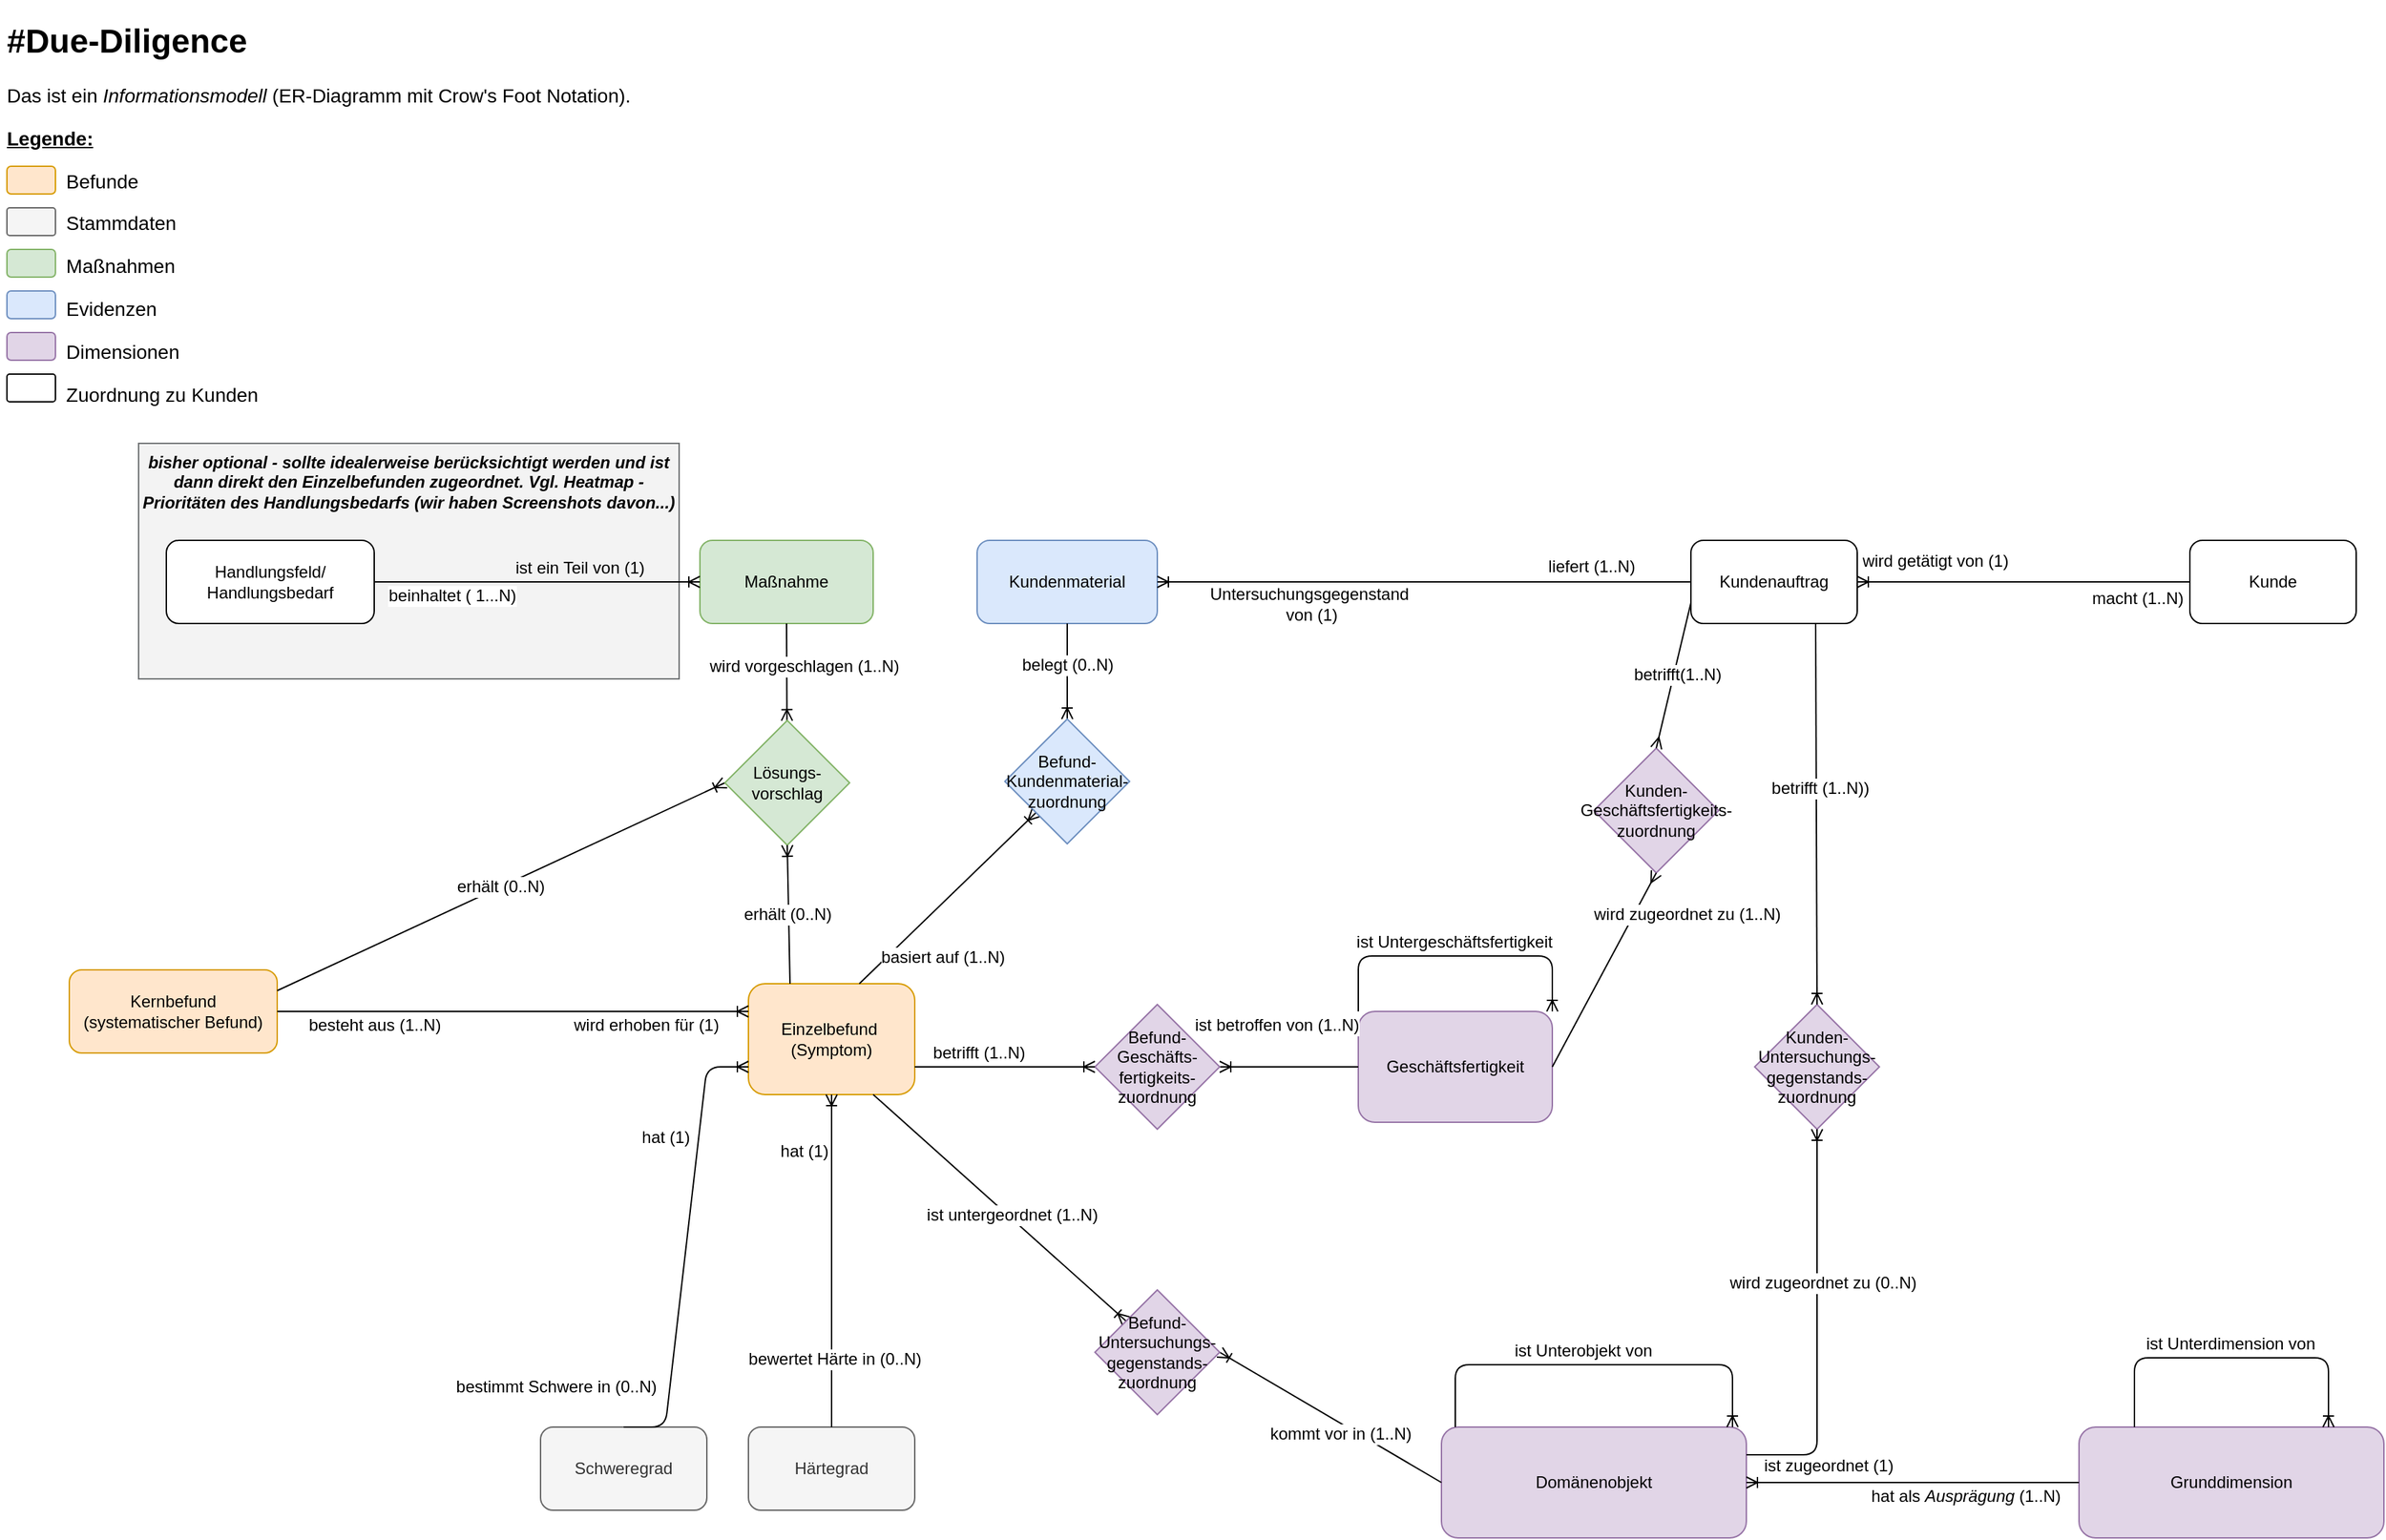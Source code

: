 <mxfile version="12.3.4" type="github" pages="1">
  <diagram name="Page-1" id="929967ad-93f9-6ef4-fab6-5d389245f69c">
    <mxGraphModel dx="932" dy="609" grid="1" gridSize="10" guides="1" tooltips="1" connect="1" arrows="1" fold="1" page="1" pageScale="1.5" pageWidth="1169" pageHeight="826" background="none" math="0" shadow="0">
      <root>
        <mxCell id="0" style=";html=1;"/>
        <mxCell id="1" style=";html=1;" parent="0"/>
        <mxCell id="7nbViWduPcnCS7wEnalQ-2" value="&lt;b&gt;&lt;i&gt;bisher optional - sollte idealerweise berücksichtigt werden und ist dann direkt den Einzelbefunden zugeordnet. Vgl. Heatmap - Prioritäten des Handlungsbedarfs (wir haben Screenshots davon...)&lt;/i&gt;&lt;/b&gt;" style="rounded=0;whiteSpace=wrap;html=1;fillColor=#eeeeee;strokeColor=#36393d;gradientColor=none;opacity=70;align=center;verticalAlign=top;" parent="1" vertex="1">
          <mxGeometry x="110" y="330" width="390" height="170" as="geometry"/>
        </mxCell>
        <mxCell id="lpoHIjDjbp7n_Nv5GESF-1" value="&lt;span style=&quot;white-space: normal&quot;&gt;Einzelbefund&amp;nbsp;&lt;/span&gt;&lt;br style=&quot;white-space: normal&quot;&gt;&lt;span style=&quot;white-space: normal&quot;&gt;(Symptom)&lt;/span&gt;" style="rounded=1;whiteSpace=wrap;html=1;fillColor=#ffe6cc;strokeColor=#d79b00;" parent="1" vertex="1">
          <mxGeometry x="550" y="720" width="120" height="80" as="geometry"/>
        </mxCell>
        <mxCell id="lpoHIjDjbp7n_Nv5GESF-2" value="Grunddimension&lt;i style=&quot;text-align: left&quot;&gt;&lt;br&gt;&lt;/i&gt;" style="rounded=1;whiteSpace=wrap;html=1;fillColor=#e1d5e7;strokeColor=#9673a6;" parent="1" vertex="1">
          <mxGeometry x="1510" y="1040" width="220" height="80" as="geometry"/>
        </mxCell>
        <mxCell id="lpoHIjDjbp7n_Nv5GESF-3" value="Kernbefund (systematischer Befund)" style="rounded=1;whiteSpace=wrap;html=1;fillColor=#ffe6cc;strokeColor=#d79b00;" parent="1" vertex="1">
          <mxGeometry x="60" y="710" width="150" height="60" as="geometry"/>
        </mxCell>
        <mxCell id="lpoHIjDjbp7n_Nv5GESF-4" value="" style="edgeStyle=entityRelationEdgeStyle;fontSize=12;html=1;endArrow=ERoneToMany;entryX=0;entryY=0.25;entryDx=0;entryDy=0;" parent="1" source="lpoHIjDjbp7n_Nv5GESF-3" target="lpoHIjDjbp7n_Nv5GESF-1" edge="1">
          <mxGeometry width="100" height="100" relative="1" as="geometry">
            <mxPoint x="250" y="930" as="sourcePoint"/>
            <mxPoint x="300" y="740" as="targetPoint"/>
          </mxGeometry>
        </mxCell>
        <mxCell id="jVlvGWDDENxsNVDKOX9u-14" value="besteht aus (1..N)" style="text;html=1;resizable=0;points=[];align=center;verticalAlign=middle;labelBackgroundColor=#ffffff;" parent="lpoHIjDjbp7n_Nv5GESF-4" vertex="1" connectable="0">
          <mxGeometry x="-0.647" y="-19" relative="1" as="geometry">
            <mxPoint x="10" y="-9" as="offset"/>
          </mxGeometry>
        </mxCell>
        <mxCell id="lpoHIjDjbp7n_Nv5GESF-5" value="Domänenobjekt" style="rounded=1;whiteSpace=wrap;html=1;align=center;fillColor=#e1d5e7;strokeColor=#9673a6;" parent="1" vertex="1">
          <mxGeometry x="1050" y="1040" width="220" height="80" as="geometry"/>
        </mxCell>
        <mxCell id="jVlvGWDDENxsNVDKOX9u-1" value="Schweregrad" style="rounded=1;whiteSpace=wrap;html=1;fillColor=#f5f5f5;strokeColor=#666666;fontColor=#333333;" parent="1" vertex="1">
          <mxGeometry x="400" y="1040" width="120" height="60" as="geometry"/>
        </mxCell>
        <mxCell id="jVlvGWDDENxsNVDKOX9u-2" value="Härtegrad" style="rounded=1;whiteSpace=wrap;html=1;fillColor=#f5f5f5;strokeColor=#666666;fontColor=#333333;" parent="1" vertex="1">
          <mxGeometry x="550" y="1040" width="120" height="60" as="geometry"/>
        </mxCell>
        <mxCell id="jVlvGWDDENxsNVDKOX9u-9" value="" style="fontSize=12;html=1;endArrow=ERoneToMany;exitX=0.5;exitY=0;exitDx=0;exitDy=0;edgeStyle=entityRelationEdgeStyle;elbow=vertical;" parent="1" source="jVlvGWDDENxsNVDKOX9u-1" edge="1">
          <mxGeometry width="100" height="100" relative="1" as="geometry">
            <mxPoint x="70" y="1140" as="sourcePoint"/>
            <mxPoint x="550" y="780" as="targetPoint"/>
          </mxGeometry>
        </mxCell>
        <mxCell id="jVlvGWDDENxsNVDKOX9u-12" value="bestimmt&amp;nbsp;Schwere in (0..N)" style="text;html=1;resizable=0;points=[];align=center;verticalAlign=middle;labelBackgroundColor=#ffffff;" parent="jVlvGWDDENxsNVDKOX9u-9" vertex="1" connectable="0">
          <mxGeometry x="-0.786" y="1" relative="1" as="geometry">
            <mxPoint x="-79" y="-25" as="offset"/>
          </mxGeometry>
        </mxCell>
        <mxCell id="jVlvGWDDENxsNVDKOX9u-13" value="hat (1)" style="text;html=1;resizable=0;points=[];align=center;verticalAlign=middle;labelBackgroundColor=#ffffff;" parent="jVlvGWDDENxsNVDKOX9u-9" vertex="1" connectable="0">
          <mxGeometry x="0.771" y="-1" relative="1" as="geometry">
            <mxPoint x="-30" y="43.5" as="offset"/>
          </mxGeometry>
        </mxCell>
        <mxCell id="jVlvGWDDENxsNVDKOX9u-10" value="" style="fontSize=12;html=1;endArrow=ERoneToMany;exitX=0.5;exitY=0;exitDx=0;exitDy=0;" parent="1" source="jVlvGWDDENxsNVDKOX9u-2" target="lpoHIjDjbp7n_Nv5GESF-1" edge="1">
          <mxGeometry width="100" height="100" relative="1" as="geometry">
            <mxPoint x="70" y="1140" as="sourcePoint"/>
            <mxPoint x="170" y="1040" as="targetPoint"/>
          </mxGeometry>
        </mxCell>
        <mxCell id="jVlvGWDDENxsNVDKOX9u-17" value="hat (1)" style="text;html=1;resizable=0;points=[];align=center;verticalAlign=middle;labelBackgroundColor=#ffffff;" parent="jVlvGWDDENxsNVDKOX9u-10" vertex="1" connectable="0">
          <mxGeometry x="0.343" relative="1" as="geometry">
            <mxPoint x="-20" y="-38.5" as="offset"/>
          </mxGeometry>
        </mxCell>
        <mxCell id="jVlvGWDDENxsNVDKOX9u-18" value="bewertet Härte in (0..N)" style="text;html=1;resizable=0;points=[];align=center;verticalAlign=middle;labelBackgroundColor=#ffffff;" parent="jVlvGWDDENxsNVDKOX9u-10" vertex="1" connectable="0">
          <mxGeometry x="-0.586" y="-2" relative="1" as="geometry">
            <mxPoint as="offset"/>
          </mxGeometry>
        </mxCell>
        <mxCell id="jVlvGWDDENxsNVDKOX9u-22" value="Kundenmaterial" style="rounded=1;whiteSpace=wrap;html=1;fillColor=#dae8fc;strokeColor=#6c8ebf;" parent="1" vertex="1">
          <mxGeometry x="715" y="400" width="130" height="60" as="geometry"/>
        </mxCell>
        <mxCell id="tbm3mgn3CqdpKke_emqs-10" value="" style="fontSize=12;html=1;endArrow=ERoneToMany;elbow=vertical;" parent="1" source="lpoHIjDjbp7n_Nv5GESF-2" target="lpoHIjDjbp7n_Nv5GESF-5" edge="1">
          <mxGeometry width="100" height="100" relative="1" as="geometry">
            <mxPoint x="270" y="1100" as="sourcePoint"/>
            <mxPoint x="370" y="1000" as="targetPoint"/>
          </mxGeometry>
        </mxCell>
        <mxCell id="tbm3mgn3CqdpKke_emqs-11" value="ist zugeordnet (1)" style="text;html=1;resizable=0;points=[];align=center;verticalAlign=middle;labelBackgroundColor=#ffffff;" parent="tbm3mgn3CqdpKke_emqs-10" vertex="1" connectable="0">
          <mxGeometry x="0.524" y="-4" relative="1" as="geometry">
            <mxPoint x="2" y="-8" as="offset"/>
          </mxGeometry>
        </mxCell>
        <mxCell id="tbm3mgn3CqdpKke_emqs-12" value="hat als&amp;nbsp;&lt;i&gt;Ausprägung&lt;/i&gt;&amp;nbsp;(1..N)" style="text;html=1;resizable=0;points=[];align=center;verticalAlign=middle;labelBackgroundColor=#ffffff;" parent="tbm3mgn3CqdpKke_emqs-10" vertex="1" connectable="0">
          <mxGeometry x="-0.524" y="1" relative="1" as="geometry">
            <mxPoint x="-25.5" y="9" as="offset"/>
          </mxGeometry>
        </mxCell>
        <mxCell id="nOuzh2_DET2T8DFauegL-1" value="&lt;h1&gt;#Due-Diligence&lt;/h1&gt;&lt;p style=&quot;font-size: 14px&quot;&gt;&lt;font style=&quot;font-size: 14px&quot;&gt;Das ist ein &lt;i&gt;Informationsmodell &lt;/i&gt;(ER-Diagramm mit Crow&#39;s Foot Notation).&amp;nbsp;&lt;/font&gt;&lt;/p&gt;&lt;p style=&quot;font-size: 14px&quot;&gt;&lt;span&gt;&lt;b&gt;&lt;u&gt;Legende:&lt;/u&gt;&lt;/b&gt;&lt;/span&gt;&lt;/p&gt;&lt;p style=&quot;font-size: 14px&quot;&gt;&lt;font style=&quot;font-size: 14px&quot;&gt;&amp;nbsp; &amp;nbsp; &amp;nbsp; &amp;nbsp; &amp;nbsp; &amp;nbsp;Befunde&lt;/font&gt;&lt;/p&gt;&lt;p style=&quot;font-size: 14px&quot;&gt;&amp;nbsp; &amp;nbsp; &amp;nbsp; &amp;nbsp; &amp;nbsp; &amp;nbsp;Stammdaten&lt;/p&gt;&lt;p style=&quot;font-size: 14px&quot;&gt;&amp;nbsp; &amp;nbsp; &amp;nbsp; &amp;nbsp; &amp;nbsp; &amp;nbsp;Maßnahmen&lt;/p&gt;&lt;p style=&quot;font-size: 14px&quot;&gt;&amp;nbsp; &amp;nbsp; &amp;nbsp; &amp;nbsp; &amp;nbsp; &amp;nbsp;Evidenzen&lt;/p&gt;&lt;p style=&quot;font-size: 14px&quot;&gt;&amp;nbsp; &amp;nbsp; &amp;nbsp; &amp;nbsp; &amp;nbsp; &amp;nbsp;Dimensionen&lt;/p&gt;&lt;p style=&quot;font-size: 14px&quot;&gt;&amp;nbsp; &amp;nbsp; &amp;nbsp; &amp;nbsp; &amp;nbsp; &amp;nbsp;Zuordnung zu Kunden&lt;/p&gt;&lt;p style=&quot;font-size: 14px&quot;&gt;&lt;br&gt;&lt;/p&gt;&lt;p&gt;&lt;br&gt;&lt;/p&gt;" style="text;html=1;strokeColor=none;fillColor=none;spacing=5;spacingTop=-20;whiteSpace=wrap;overflow=hidden;rounded=0;" parent="1" vertex="1">
          <mxGeometry x="10" y="20" width="1580" height="300" as="geometry"/>
        </mxCell>
        <mxCell id="nOuzh2_DET2T8DFauegL-2" value="" style="rounded=1;whiteSpace=wrap;html=1;fillColor=#ffe6cc;strokeColor=#d79b00;" parent="1" vertex="1">
          <mxGeometry x="15" y="130" width="35" height="20" as="geometry"/>
        </mxCell>
        <mxCell id="nOuzh2_DET2T8DFauegL-5" value="" style="rounded=1;whiteSpace=wrap;html=1;fillColor=#f5f5f5;strokeColor=#666666;fontColor=#333333;arcSize=10;" parent="1" vertex="1">
          <mxGeometry x="15" y="160" width="35" height="20" as="geometry"/>
        </mxCell>
        <mxCell id="nOuzh2_DET2T8DFauegL-6" value="" style="rounded=1;html=1;whiteSpace=wrap;fillColor=#d5e8d4;strokeColor=#82b366;" parent="1" vertex="1">
          <mxGeometry x="15" y="190" width="35" height="20" as="geometry"/>
        </mxCell>
        <mxCell id="nOuzh2_DET2T8DFauegL-8" value="" style="rounded=1;whiteSpace=wrap;html=1;fillColor=#dae8fc;strokeColor=#6c8ebf;" parent="1" vertex="1">
          <mxGeometry x="15" y="220" width="35" height="20" as="geometry"/>
        </mxCell>
        <mxCell id="nOuzh2_DET2T8DFauegL-9" value="" style="rounded=1;whiteSpace=wrap;html=1;align=center;fillColor=#e1d5e7;strokeColor=#9673a6;" parent="1" vertex="1">
          <mxGeometry x="15" y="250" width="35" height="20" as="geometry"/>
        </mxCell>
        <mxCell id="nOuzh2_DET2T8DFauegL-12" value="Maßnahme" style="rounded=1;html=1;whiteSpace=wrap;fillColor=#d5e8d4;strokeColor=#82b366;" parent="1" vertex="1">
          <mxGeometry x="515" y="400" width="125" height="60" as="geometry"/>
        </mxCell>
        <mxCell id="nOuzh2_DET2T8DFauegL-20" value="" style="fontSize=12;html=1;endArrow=ERoneToMany;entryX=0;entryY=1;entryDx=0;entryDy=0;" parent="1" target="mS2glyXy2kB5kTSKIdPd-10" edge="1">
          <mxGeometry width="100" height="100" relative="1" as="geometry">
            <mxPoint x="630" y="720" as="sourcePoint"/>
            <mxPoint x="880.4" y="640.2" as="targetPoint"/>
          </mxGeometry>
        </mxCell>
        <mxCell id="nOuzh2_DET2T8DFauegL-25" value="basiert auf (1..N)" style="text;html=1;resizable=0;points=[];align=center;verticalAlign=middle;labelBackgroundColor=#ffffff;" parent="nOuzh2_DET2T8DFauegL-20" vertex="1" connectable="0">
          <mxGeometry x="-0.61" y="2" relative="1" as="geometry">
            <mxPoint x="36.5" y="6" as="offset"/>
          </mxGeometry>
        </mxCell>
        <mxCell id="nOuzh2_DET2T8DFauegL-21" value="" style="fontSize=12;html=1;endArrow=ERoneToMany;exitX=0.5;exitY=1;exitDx=0;exitDy=0;entryX=0.5;entryY=0;entryDx=0;entryDy=0;" parent="1" source="jVlvGWDDENxsNVDKOX9u-22" target="mS2glyXy2kB5kTSKIdPd-10" edge="1">
          <mxGeometry width="100" height="100" relative="1" as="geometry">
            <mxPoint x="950" y="750" as="sourcePoint"/>
            <mxPoint x="950" y="610" as="targetPoint"/>
          </mxGeometry>
        </mxCell>
        <mxCell id="nOuzh2_DET2T8DFauegL-22" value="belegt (0..N)" style="text;html=1;resizable=0;points=[];align=center;verticalAlign=middle;labelBackgroundColor=#ffffff;" parent="nOuzh2_DET2T8DFauegL-21" vertex="1" connectable="0">
          <mxGeometry x="-0.667" y="2" relative="1" as="geometry">
            <mxPoint x="-2" y="18" as="offset"/>
          </mxGeometry>
        </mxCell>
        <mxCell id="oxu1X0Uhrvyfg57hmDgI-2" value="" style="fontSize=12;html=1;endArrow=ERoneToMany;entryX=0;entryY=0.5;entryDx=0;entryDy=0;exitX=1;exitY=0.25;exitDx=0;exitDy=0;" parent="1" source="lpoHIjDjbp7n_Nv5GESF-3" target="mS2glyXy2kB5kTSKIdPd-1" edge="1">
          <mxGeometry width="100" height="100" relative="1" as="geometry">
            <mxPoint x="270" y="570" as="sourcePoint"/>
            <mxPoint x="195" y="470" as="targetPoint"/>
          </mxGeometry>
        </mxCell>
        <mxCell id="oxu1X0Uhrvyfg57hmDgI-4" value="erhält (0..N)" style="text;html=1;resizable=0;points=[];align=center;verticalAlign=middle;labelBackgroundColor=#ffffff;" parent="oxu1X0Uhrvyfg57hmDgI-2" vertex="1" connectable="0">
          <mxGeometry x="-0.585" y="-1" relative="1" as="geometry">
            <mxPoint x="93" y="-45" as="offset"/>
          </mxGeometry>
        </mxCell>
        <mxCell id="oxu1X0Uhrvyfg57hmDgI-3" value="" style="fontSize=12;html=1;endArrow=ERoneToMany;exitX=0.5;exitY=1;exitDx=0;exitDy=0;" parent="1" source="nOuzh2_DET2T8DFauegL-12" target="mS2glyXy2kB5kTSKIdPd-1" edge="1">
          <mxGeometry width="100" height="100" relative="1" as="geometry">
            <mxPoint x="579" y="470" as="sourcePoint"/>
            <mxPoint x="260" y="440" as="targetPoint"/>
          </mxGeometry>
        </mxCell>
        <mxCell id="oxu1X0Uhrvyfg57hmDgI-7" value="wird vorgeschlagen (1..N)" style="text;html=1;resizable=0;points=[];align=center;verticalAlign=middle;labelBackgroundColor=#ffffff;" parent="oxu1X0Uhrvyfg57hmDgI-3" vertex="1" connectable="0">
          <mxGeometry x="-0.607" y="-1" relative="1" as="geometry">
            <mxPoint x="13.5" y="16.5" as="offset"/>
          </mxGeometry>
        </mxCell>
        <mxCell id="oxu1X0Uhrvyfg57hmDgI-8" value="&lt;span style=&quot;text-align: left&quot;&gt;Geschäftsfertigkeit&lt;br&gt;&lt;/span&gt;" style="rounded=1;whiteSpace=wrap;html=1;fillColor=#e1d5e7;strokeColor=#9673a6;" parent="1" vertex="1">
          <mxGeometry x="990" y="740" width="140" height="80" as="geometry"/>
        </mxCell>
        <mxCell id="oxu1X0Uhrvyfg57hmDgI-9" value="" style="fontSize=12;html=1;endArrow=ERoneToMany;elbow=vertical;edgeStyle=orthogonalEdgeStyle;entryX=1;entryY=0.5;entryDx=0;entryDy=0;exitX=0;exitY=0.5;exitDx=0;exitDy=0;" parent="1" source="oxu1X0Uhrvyfg57hmDgI-8" target="HfnrT11R_Q_UFA63fJiB-15" edge="1">
          <mxGeometry width="100" height="100" relative="1" as="geometry">
            <mxPoint x="1110" y="860" as="sourcePoint"/>
            <mxPoint x="740" y="810" as="targetPoint"/>
          </mxGeometry>
        </mxCell>
        <mxCell id="oxu1X0Uhrvyfg57hmDgI-10" value="ist betroffen von (1..N)" style="text;html=1;resizable=0;points=[];align=center;verticalAlign=middle;labelBackgroundColor=#ffffff;" parent="oxu1X0Uhrvyfg57hmDgI-9" vertex="1" connectable="0">
          <mxGeometry x="-0.498" y="-2" relative="1" as="geometry">
            <mxPoint x="-34.5" y="-28.5" as="offset"/>
          </mxGeometry>
        </mxCell>
        <mxCell id="oxu1X0Uhrvyfg57hmDgI-11" value="betrifft (1..N)" style="text;html=1;resizable=0;points=[];align=center;verticalAlign=middle;labelBackgroundColor=#ffffff;" parent="oxu1X0Uhrvyfg57hmDgI-9" vertex="1" connectable="0">
          <mxGeometry x="0.573" y="-1" relative="1" as="geometry">
            <mxPoint x="-196" y="-9" as="offset"/>
          </mxGeometry>
        </mxCell>
        <mxCell id="oxu1X0Uhrvyfg57hmDgI-15" value="" style="fontSize=12;html=1;endArrow=ERoneToMany;exitX=0.75;exitY=1;exitDx=0;exitDy=0;entryX=0;entryY=0;entryDx=0;entryDy=0;" parent="1" source="lpoHIjDjbp7n_Nv5GESF-1" target="8C67H_EtA0prf0B1v2a5-1" edge="1">
          <mxGeometry width="100" height="100" relative="1" as="geometry">
            <mxPoint x="920" y="830" as="sourcePoint"/>
            <mxPoint x="1020" y="730" as="targetPoint"/>
          </mxGeometry>
        </mxCell>
        <mxCell id="EB7ZU6iB8rgXst6pkzKG-1" value="ist untergeordnet (1..N)" style="text;html=1;align=center;verticalAlign=middle;resizable=0;points=[];;labelBackgroundColor=#ffffff;" parent="oxu1X0Uhrvyfg57hmDgI-15" vertex="1" connectable="0">
          <mxGeometry x="0.252" relative="1" as="geometry">
            <mxPoint x="-14.5" y="-15.5" as="offset"/>
          </mxGeometry>
        </mxCell>
        <mxCell id="oxu1X0Uhrvyfg57hmDgI-16" value="" style="fontSize=12;html=1;endArrow=ERoneToMany;entryX=1;entryY=0.5;entryDx=0;entryDy=0;exitX=0;exitY=0.5;exitDx=0;exitDy=0;" parent="1" source="lpoHIjDjbp7n_Nv5GESF-5" target="8C67H_EtA0prf0B1v2a5-1" edge="1">
          <mxGeometry width="100" height="100" relative="1" as="geometry">
            <mxPoint x="1360" y="770" as="sourcePoint"/>
            <mxPoint x="860" y="1010" as="targetPoint"/>
          </mxGeometry>
        </mxCell>
        <mxCell id="oxu1X0Uhrvyfg57hmDgI-19" value="kommt vor in (1..N)" style="text;html=1;resizable=0;points=[];align=center;verticalAlign=middle;labelBackgroundColor=#ffffff;" parent="oxu1X0Uhrvyfg57hmDgI-16" vertex="1" connectable="0">
          <mxGeometry x="-0.667" relative="1" as="geometry">
            <mxPoint x="-46.5" y="-20" as="offset"/>
          </mxGeometry>
        </mxCell>
        <mxCell id="8C67H_EtA0prf0B1v2a5-1" value="Befund-&lt;br&gt;Untersuchungs-&lt;br&gt;gegenstands-&lt;br&gt;zuordnung" style="rhombus;whiteSpace=wrap;html=1;fillColor=#e1d5e7;strokeColor=#9673a6;" parent="1" vertex="1">
          <mxGeometry x="800" y="941" width="90" height="90" as="geometry"/>
        </mxCell>
        <mxCell id="mS2glyXy2kB5kTSKIdPd-1" value="Lösungs-vorschlag" style="rhombus;whiteSpace=wrap;html=1;fillColor=#d5e8d4;strokeColor=#82b366;" parent="1" vertex="1">
          <mxGeometry x="533" y="530" width="90" height="90" as="geometry"/>
        </mxCell>
        <mxCell id="mS2glyXy2kB5kTSKIdPd-4" value="" style="fontSize=12;html=1;endArrow=ERoneToMany;entryX=0.5;entryY=1;entryDx=0;entryDy=0;exitX=0.25;exitY=0;exitDx=0;exitDy=0;" parent="1" source="lpoHIjDjbp7n_Nv5GESF-1" target="mS2glyXy2kB5kTSKIdPd-1" edge="1">
          <mxGeometry width="100" height="100" relative="1" as="geometry">
            <mxPoint x="340" y="855" as="sourcePoint"/>
            <mxPoint x="440" y="755" as="targetPoint"/>
          </mxGeometry>
        </mxCell>
        <mxCell id="mS2glyXy2kB5kTSKIdPd-7" value="erhält (0..N)" style="text;html=1;resizable=0;points=[];align=center;verticalAlign=middle;labelBackgroundColor=#ffffff;" parent="mS2glyXy2kB5kTSKIdPd-4" vertex="1" connectable="0">
          <mxGeometry x="0.0" y="1" relative="1" as="geometry">
            <mxPoint as="offset"/>
          </mxGeometry>
        </mxCell>
        <mxCell id="mS2glyXy2kB5kTSKIdPd-10" value="Befund-Kundenmaterial-zuordnung" style="rhombus;whiteSpace=wrap;html=1;fillColor=#dae8fc;strokeColor=#6c8ebf;" parent="1" vertex="1">
          <mxGeometry x="735" y="529" width="90" height="90" as="geometry"/>
        </mxCell>
        <mxCell id="dpxNeViVGeD-j7b1jcPo-1" value="Kunde" style="rounded=1;whiteSpace=wrap;html=1;" parent="1" vertex="1">
          <mxGeometry x="1590" y="400" width="120" height="60" as="geometry"/>
        </mxCell>
        <mxCell id="dpxNeViVGeD-j7b1jcPo-4" value="Kundenauftrag" style="rounded=1;whiteSpace=wrap;html=1;" parent="1" vertex="1">
          <mxGeometry x="1230" y="400" width="120" height="60" as="geometry"/>
        </mxCell>
        <mxCell id="dpxNeViVGeD-j7b1jcPo-6" value="" style="fontSize=12;html=1;endArrow=ERoneToMany;" parent="1" source="dpxNeViVGeD-j7b1jcPo-1" target="dpxNeViVGeD-j7b1jcPo-4" edge="1">
          <mxGeometry width="100" height="100" relative="1" as="geometry">
            <mxPoint x="100" y="930" as="sourcePoint"/>
            <mxPoint x="200" y="830" as="targetPoint"/>
          </mxGeometry>
        </mxCell>
        <mxCell id="dpxNeViVGeD-j7b1jcPo-7" value="macht (1..N)" style="text;html=1;resizable=0;points=[];align=center;verticalAlign=middle;labelBackgroundColor=#ffffff;" parent="dpxNeViVGeD-j7b1jcPo-6" vertex="1" connectable="0">
          <mxGeometry x="-0.684" relative="1" as="geometry">
            <mxPoint y="11.5" as="offset"/>
          </mxGeometry>
        </mxCell>
        <mxCell id="dpxNeViVGeD-j7b1jcPo-8" value="wird getätigt von (1)" style="text;html=1;resizable=0;points=[];align=center;verticalAlign=middle;labelBackgroundColor=#ffffff;" parent="dpxNeViVGeD-j7b1jcPo-6" vertex="1" connectable="0">
          <mxGeometry x="0.611" y="2" relative="1" as="geometry">
            <mxPoint x="9" y="-17" as="offset"/>
          </mxGeometry>
        </mxCell>
        <mxCell id="dpxNeViVGeD-j7b1jcPo-10" value="wird erhoben für (1)" style="text;html=1;resizable=0;points=[];align=center;verticalAlign=middle;labelBackgroundColor=#ffffff;" parent="1" vertex="1" connectable="0">
          <mxGeometry x="460" y="760" as="geometry">
            <mxPoint x="16" y="-10" as="offset"/>
          </mxGeometry>
        </mxCell>
        <mxCell id="dpxNeViVGeD-j7b1jcPo-11" value="" style="rounded=1;whiteSpace=wrap;html=1;arcSize=10;" parent="1" vertex="1">
          <mxGeometry x="15" y="280" width="35" height="20" as="geometry"/>
        </mxCell>
        <mxCell id="HfnrT11R_Q_UFA63fJiB-15" value="Befund-Geschäfts-fertigkeits-zuordnung" style="rhombus;whiteSpace=wrap;html=1;fillColor=#e1d5e7;strokeColor=#9673a6;" parent="1" vertex="1">
          <mxGeometry x="800" y="735" width="90" height="90" as="geometry"/>
        </mxCell>
        <mxCell id="HfnrT11R_Q_UFA63fJiB-16" value="" style="edgeStyle=orthogonalEdgeStyle;fontSize=12;html=1;endArrow=ERoneToMany;entryX=0;entryY=0.5;entryDx=0;entryDy=0;exitX=1;exitY=0.75;exitDx=0;exitDy=0;" parent="1" source="lpoHIjDjbp7n_Nv5GESF-1" target="HfnrT11R_Q_UFA63fJiB-15" edge="1">
          <mxGeometry width="100" height="100" relative="1" as="geometry">
            <mxPoint x="690" y="1010" as="sourcePoint"/>
            <mxPoint x="790" y="910" as="targetPoint"/>
          </mxGeometry>
        </mxCell>
        <mxCell id="ao1xH_KatcM2TAFlreha-3" value="" style="edgeStyle=entityRelationEdgeStyle;fontSize=12;html=1;endArrow=ERoneToMany;elbow=horizontal;" parent="1" source="lpoHIjDjbp7n_Nv5GESF-2" target="lpoHIjDjbp7n_Nv5GESF-2" edge="1">
          <mxGeometry width="100" height="100" relative="1" as="geometry">
            <mxPoint x="1550" y="1300" as="sourcePoint"/>
            <mxPoint x="1650" y="1200" as="targetPoint"/>
            <Array as="points">
              <mxPoint x="1690" y="990"/>
            </Array>
          </mxGeometry>
        </mxCell>
        <mxCell id="ao1xH_KatcM2TAFlreha-15" value="ist Unterdimension von" style="text;html=1;resizable=0;points=[];align=center;verticalAlign=middle;labelBackgroundColor=#ffffff;" parent="ao1xH_KatcM2TAFlreha-3" vertex="1" connectable="0">
          <mxGeometry x="-0.158" relative="1" as="geometry">
            <mxPoint x="18" y="-10" as="offset"/>
          </mxGeometry>
        </mxCell>
        <mxCell id="ao1xH_KatcM2TAFlreha-7" value="" style="edgeStyle=entityRelationEdgeStyle;fontSize=12;html=1;endArrow=ERoneToMany;" parent="1" source="oxu1X0Uhrvyfg57hmDgI-8" target="oxu1X0Uhrvyfg57hmDgI-8" edge="1">
          <mxGeometry width="100" height="100" relative="1" as="geometry">
            <mxPoint x="1210" y="1100" as="sourcePoint"/>
            <mxPoint x="1310" y="1000" as="targetPoint"/>
            <Array as="points">
              <mxPoint x="1130" y="700"/>
            </Array>
          </mxGeometry>
        </mxCell>
        <mxCell id="ao1xH_KatcM2TAFlreha-16" value="ist Untergeschäftsfertigkeit" style="text;html=1;resizable=0;points=[];align=center;verticalAlign=middle;labelBackgroundColor=#ffffff;" parent="ao1xH_KatcM2TAFlreha-7" vertex="1" connectable="0">
          <mxGeometry x="-0.141" y="1" relative="1" as="geometry">
            <mxPoint x="14.5" y="-9" as="offset"/>
          </mxGeometry>
        </mxCell>
        <mxCell id="ao1xH_KatcM2TAFlreha-13" value="" style="edgeStyle=entityRelationEdgeStyle;fontSize=12;html=1;endArrow=ERoneToMany;elbow=vertical;" parent="1" source="lpoHIjDjbp7n_Nv5GESF-5" target="lpoHIjDjbp7n_Nv5GESF-5" edge="1">
          <mxGeometry width="100" height="100" relative="1" as="geometry">
            <mxPoint x="1740" y="945" as="sourcePoint"/>
            <mxPoint x="1840" y="845" as="targetPoint"/>
            <Array as="points">
              <mxPoint x="1260" y="995"/>
            </Array>
          </mxGeometry>
        </mxCell>
        <mxCell id="ao1xH_KatcM2TAFlreha-14" value="ist Unterobjekt von" style="text;html=1;resizable=0;points=[];align=center;verticalAlign=middle;labelBackgroundColor=#ffffff;" parent="ao1xH_KatcM2TAFlreha-13" vertex="1" connectable="0">
          <mxGeometry x="-0.15" y="2" relative="1" as="geometry">
            <mxPoint x="13.5" y="-8" as="offset"/>
          </mxGeometry>
        </mxCell>
        <mxCell id="ao1xH_KatcM2TAFlreha-20" value="Handlungsfeld/&lt;br&gt;Handlungsbedarf" style="rounded=1;whiteSpace=wrap;html=1;" parent="1" vertex="1">
          <mxGeometry x="130" y="400" width="150" height="60" as="geometry"/>
        </mxCell>
        <mxCell id="ao1xH_KatcM2TAFlreha-21" style="edgeStyle=none;rounded=0;orthogonalLoop=1;jettySize=auto;html=1;exitX=0.75;exitY=1;exitDx=0;exitDy=0;fontSize=13;" parent="1" source="ao1xH_KatcM2TAFlreha-20" target="ao1xH_KatcM2TAFlreha-20" edge="1">
          <mxGeometry relative="1" as="geometry"/>
        </mxCell>
        <mxCell id="ao1xH_KatcM2TAFlreha-22" value="" style="fontSize=12;html=1;endArrow=ERoneToMany;entryX=0;entryY=0.5;entryDx=0;entryDy=0;" parent="1" source="ao1xH_KatcM2TAFlreha-20" target="nOuzh2_DET2T8DFauegL-12" edge="1">
          <mxGeometry width="100" height="100" relative="1" as="geometry">
            <mxPoint x="110" y="490" as="sourcePoint"/>
            <mxPoint x="210" y="390" as="targetPoint"/>
          </mxGeometry>
        </mxCell>
        <mxCell id="ao1xH_KatcM2TAFlreha-23" value="beinhaltet ( 1...N)" style="text;html=1;resizable=0;points=[];align=center;verticalAlign=middle;labelBackgroundColor=#ffffff;fontSize=12;" parent="ao1xH_KatcM2TAFlreha-22" vertex="1" connectable="0">
          <mxGeometry x="-0.664" y="-1" relative="1" as="geometry">
            <mxPoint x="16" y="9" as="offset"/>
          </mxGeometry>
        </mxCell>
        <mxCell id="ao1xH_KatcM2TAFlreha-24" value="ist ein Teil von (1)" style="text;html=1;resizable=0;points=[];autosize=1;align=left;verticalAlign=top;spacingTop=-4;fontSize=12;" parent="1" vertex="1">
          <mxGeometry x="380" y="410" width="110" height="20" as="geometry"/>
        </mxCell>
        <mxCell id="ao1xH_KatcM2TAFlreha-29" value="" style="fontSize=12;html=1;endArrow=ERoneToMany;entryX=1;entryY=0.5;entryDx=0;entryDy=0;" parent="1" source="dpxNeViVGeD-j7b1jcPo-4" target="jVlvGWDDENxsNVDKOX9u-22" edge="1">
          <mxGeometry width="100" height="100" relative="1" as="geometry">
            <mxPoint x="830" y="610" as="sourcePoint"/>
            <mxPoint x="930" y="510" as="targetPoint"/>
          </mxGeometry>
        </mxCell>
        <mxCell id="ao1xH_KatcM2TAFlreha-31" value="liefert (1..N)" style="text;html=1;resizable=0;points=[];align=center;verticalAlign=middle;labelBackgroundColor=#ffffff;fontSize=12;" parent="ao1xH_KatcM2TAFlreha-29" vertex="1" connectable="0">
          <mxGeometry x="-0.625" y="-1" relative="1" as="geometry">
            <mxPoint y="-10" as="offset"/>
          </mxGeometry>
        </mxCell>
        <mxCell id="ao1xH_KatcM2TAFlreha-32" value="Untersuchungsgegenstand&amp;nbsp;&lt;br&gt;von (1)" style="text;html=1;resizable=0;points=[];align=center;verticalAlign=middle;labelBackgroundColor=#ffffff;fontSize=12;" parent="ao1xH_KatcM2TAFlreha-29" vertex="1" connectable="0">
          <mxGeometry x="0.719" y="-1" relative="1" as="geometry">
            <mxPoint x="57" y="17" as="offset"/>
          </mxGeometry>
        </mxCell>
        <mxCell id="ao1xH_KatcM2TAFlreha-33" value="Kunden-Untersuchungs-&lt;br&gt;gegenstands-&lt;br&gt;zuordnung" style="rhombus;whiteSpace=wrap;html=1;fillColor=#e1d5e7;strokeColor=#9673a6;" parent="1" vertex="1">
          <mxGeometry x="1276" y="735" width="90" height="90" as="geometry"/>
        </mxCell>
        <mxCell id="ao1xH_KatcM2TAFlreha-34" value="" style="fontSize=12;html=1;endArrow=ERoneToMany;exitX=0.75;exitY=1;exitDx=0;exitDy=0;entryX=0.5;entryY=0;entryDx=0;entryDy=0;" parent="1" source="dpxNeViVGeD-j7b1jcPo-4" target="ao1xH_KatcM2TAFlreha-33" edge="1">
          <mxGeometry width="100" height="100" relative="1" as="geometry">
            <mxPoint x="1330" y="930" as="sourcePoint"/>
            <mxPoint x="1430" y="830" as="targetPoint"/>
          </mxGeometry>
        </mxCell>
        <mxCell id="EB7ZU6iB8rgXst6pkzKG-3" value="betrifft (1..N))" style="text;html=1;align=center;verticalAlign=middle;resizable=0;points=[];;labelBackgroundColor=#ffffff;" parent="ao1xH_KatcM2TAFlreha-34" vertex="1" connectable="0">
          <mxGeometry x="-0.138" y="2" relative="1" as="geometry">
            <mxPoint as="offset"/>
          </mxGeometry>
        </mxCell>
        <mxCell id="ao1xH_KatcM2TAFlreha-35" value="" style="fontSize=12;html=1;endArrow=ERoneToMany;exitX=1;exitY=0.25;exitDx=0;exitDy=0;entryX=0.5;entryY=1;entryDx=0;entryDy=0;edgeStyle=orthogonalEdgeStyle;" parent="1" source="lpoHIjDjbp7n_Nv5GESF-5" target="ao1xH_KatcM2TAFlreha-33" edge="1">
          <mxGeometry width="100" height="100" relative="1" as="geometry">
            <mxPoint x="1350" y="930" as="sourcePoint"/>
            <mxPoint x="1450" y="830" as="targetPoint"/>
          </mxGeometry>
        </mxCell>
        <mxCell id="EB7ZU6iB8rgXst6pkzKG-2" value="wird zugeordnet zu (0..N)" style="text;html=1;align=center;verticalAlign=middle;resizable=0;points=[];;labelBackgroundColor=#ffffff;" parent="ao1xH_KatcM2TAFlreha-35" vertex="1" connectable="0">
          <mxGeometry x="0.227" y="-4" relative="1" as="geometry">
            <mxPoint as="offset"/>
          </mxGeometry>
        </mxCell>
        <mxCell id="EB7ZU6iB8rgXst6pkzKG-5" value="Kunden-Geschäftsfertigkeits-zuordnung" style="rhombus;whiteSpace=wrap;html=1;fillColor=#e1d5e7;strokeColor=#9673a6;" parent="1" vertex="1">
          <mxGeometry x="1160" y="550" width="90" height="90" as="geometry"/>
        </mxCell>
        <mxCell id="1UmcwuM2CH98FzbQIoCf-2" value="" style="fontSize=12;html=1;endArrow=ERmany;exitX=1;exitY=0.5;exitDx=0;exitDy=0;entryX=0.5;entryY=1;entryDx=0;entryDy=0;" parent="1" source="oxu1X0Uhrvyfg57hmDgI-8" target="EB7ZU6iB8rgXst6pkzKG-5" edge="1">
          <mxGeometry width="100" height="100" relative="1" as="geometry">
            <mxPoint x="1040" y="630" as="sourcePoint"/>
            <mxPoint x="1140" y="530" as="targetPoint"/>
          </mxGeometry>
        </mxCell>
        <mxCell id="1UmcwuM2CH98FzbQIoCf-5" value="wird zugeordnet zu (1..N)" style="text;html=1;align=center;verticalAlign=middle;resizable=0;points=[];;labelBackgroundColor=#ffffff;" parent="1UmcwuM2CH98FzbQIoCf-2" vertex="1" connectable="0">
          <mxGeometry x="0.298" y="-2" relative="1" as="geometry">
            <mxPoint x="46" y="-20" as="offset"/>
          </mxGeometry>
        </mxCell>
        <mxCell id="1UmcwuM2CH98FzbQIoCf-3" value="" style="fontSize=12;html=1;endArrow=ERmany;entryX=0.5;entryY=0;entryDx=0;entryDy=0;exitX=0;exitY=0.75;exitDx=0;exitDy=0;" parent="1" source="dpxNeViVGeD-j7b1jcPo-4" target="EB7ZU6iB8rgXst6pkzKG-5" edge="1">
          <mxGeometry width="100" height="100" relative="1" as="geometry">
            <mxPoint x="1020" y="630" as="sourcePoint"/>
            <mxPoint x="1120" y="530" as="targetPoint"/>
          </mxGeometry>
        </mxCell>
        <mxCell id="1UmcwuM2CH98FzbQIoCf-4" value="betrifft(1..N)" style="text;html=1;align=center;verticalAlign=middle;resizable=0;points=[];;labelBackgroundColor=#ffffff;" parent="1UmcwuM2CH98FzbQIoCf-3" vertex="1" connectable="0">
          <mxGeometry x="-0.02" y="2" relative="1" as="geometry">
            <mxPoint as="offset"/>
          </mxGeometry>
        </mxCell>
      </root>
    </mxGraphModel>
  </diagram>
</mxfile>
